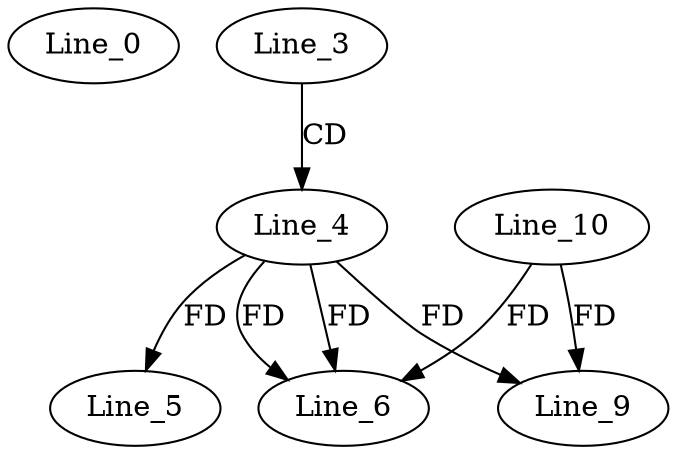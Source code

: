 digraph G {
  Line_0;
  Line_3;
  Line_4;
  Line_5;
  Line_6;
  Line_6;
  Line_9;
  Line_10;
  Line_3 -> Line_4 [ label="CD" ];
  Line_4 -> Line_5 [ label="FD" ];
  Line_4 -> Line_6 [ label="FD" ];
  Line_4 -> Line_6 [ label="FD" ];
  Line_4 -> Line_9 [ label="FD" ];
  Line_10 -> Line_6 [ label="FD" ];
  Line_10 -> Line_9 [ label="FD" ];
}

